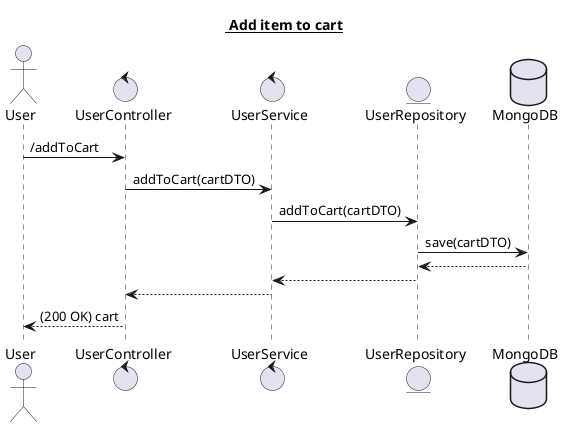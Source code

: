 @startuml
title <U> Add item to cart

actor User
control "UserController" as Controller
control "UserService" as Service
entity UserRepository as Dao
database MongoDB as DB

User -> Controller : /addToCart
Controller -> Service : addToCart(cartDTO)
Service -> Dao : addToCart(cartDTO)
Dao -> DB : save(cartDTO)
DB --> Dao
Dao --> Service
Service --> Controller
Controller --> User : (200 OK) cart


@enduml